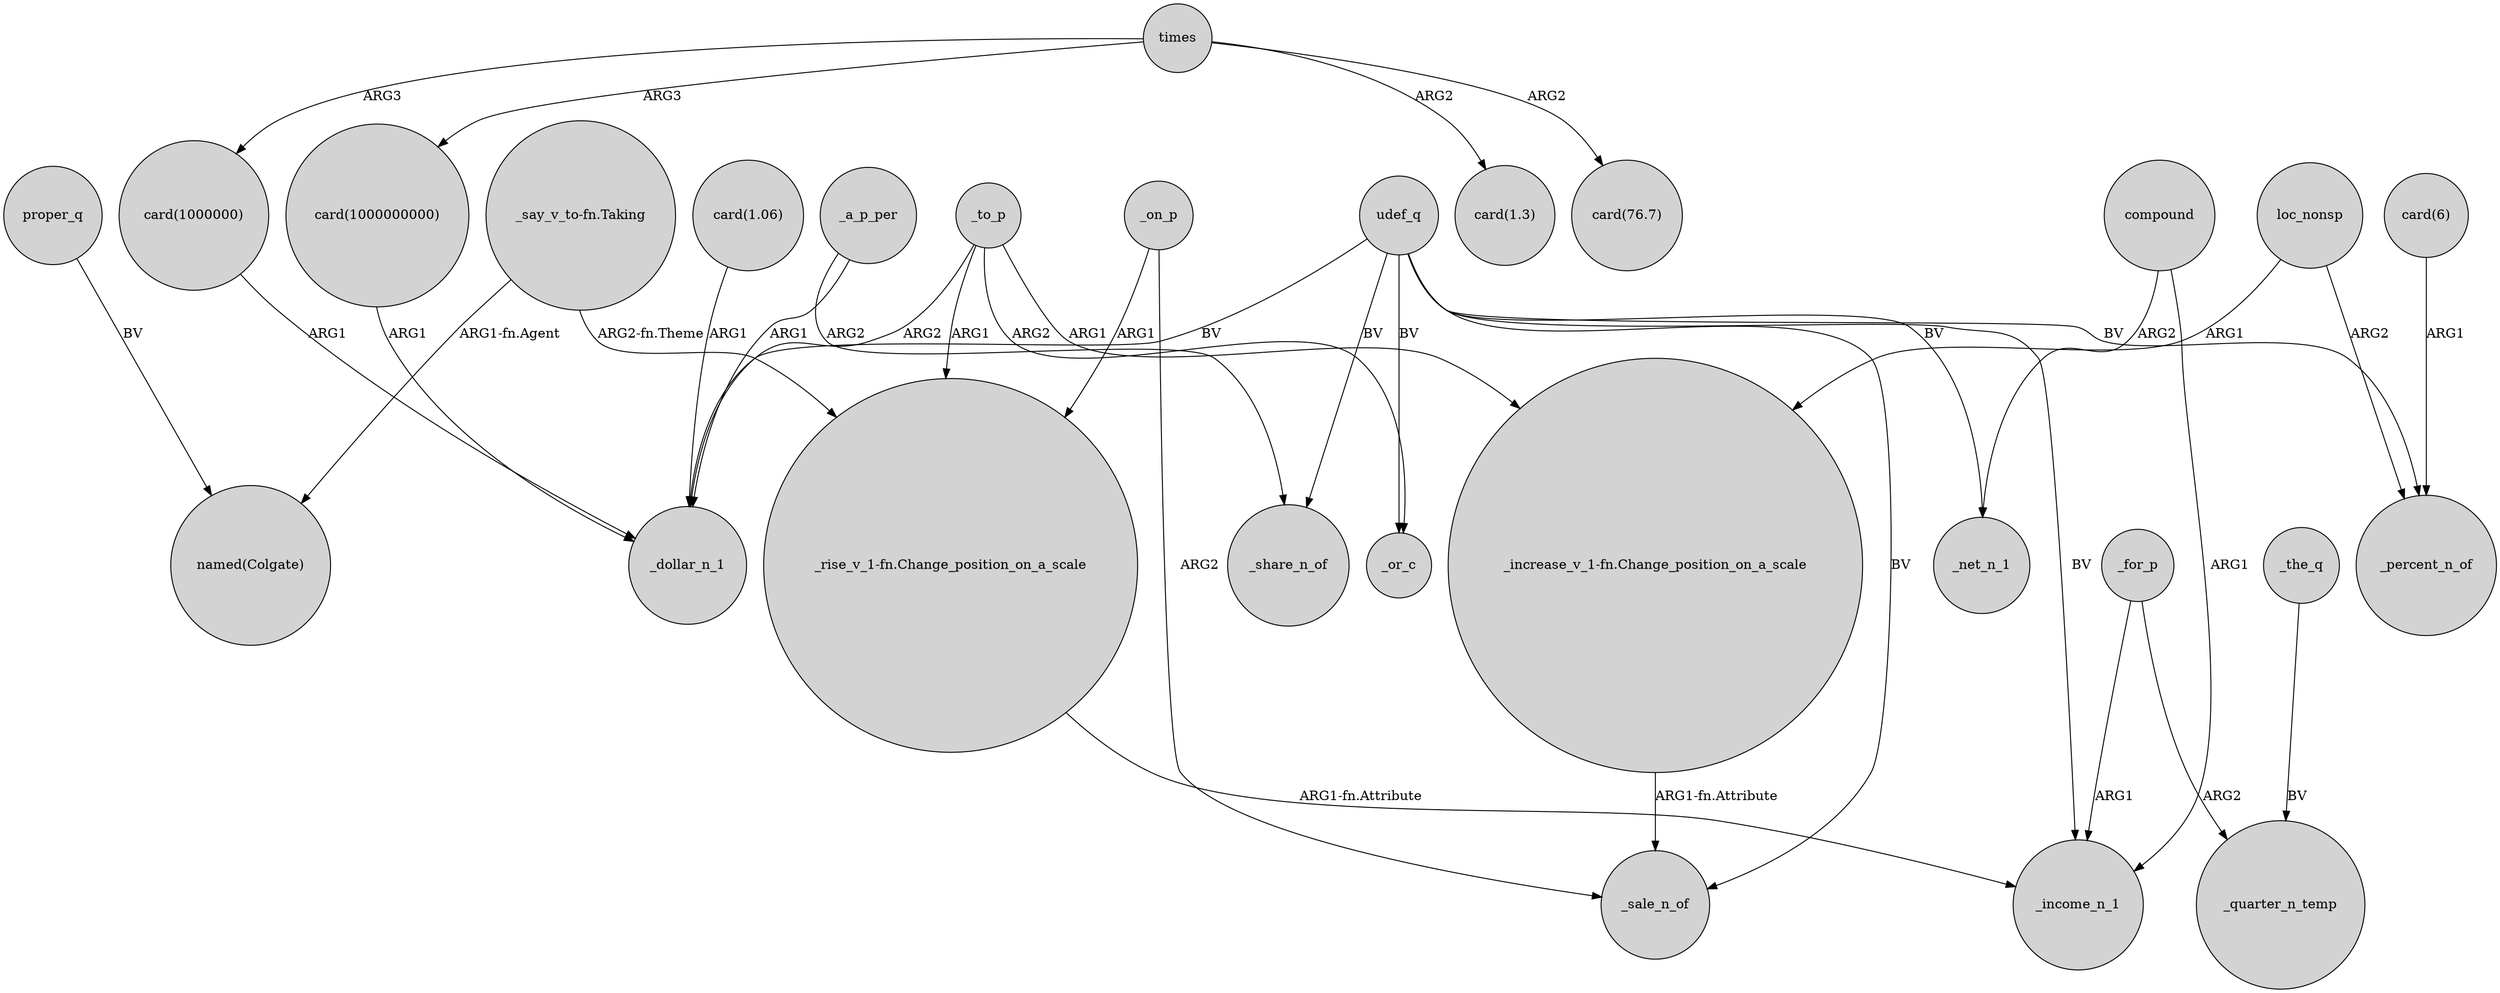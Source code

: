 digraph {
	node [shape=circle style=filled]
	"_say_v_to-fn.Taking" -> "_rise_v_1-fn.Change_position_on_a_scale" [label="ARG2-fn.Theme"]
	"card(1000000000)" -> _dollar_n_1 [label=ARG1]
	_to_p -> _or_c [label=ARG2]
	times -> "card(1.3)" [label=ARG2]
	times -> "card(76.7)" [label=ARG2]
	compound -> _net_n_1 [label=ARG2]
	_on_p -> _sale_n_of [label=ARG2]
	"_rise_v_1-fn.Change_position_on_a_scale" -> _income_n_1 [label="ARG1-fn.Attribute"]
	udef_q -> _income_n_1 [label=BV]
	_to_p -> "_rise_v_1-fn.Change_position_on_a_scale" [label=ARG1]
	_for_p -> _income_n_1 [label=ARG1]
	_the_q -> _quarter_n_temp [label=BV]
	times -> "card(1000000)" [label=ARG3]
	_to_p -> "_increase_v_1-fn.Change_position_on_a_scale" [label=ARG1]
	udef_q -> _sale_n_of [label=BV]
	_to_p -> _dollar_n_1 [label=ARG2]
	times -> "card(1000000000)" [label=ARG3]
	udef_q -> _or_c [label=BV]
	"card(6)" -> _percent_n_of [label=ARG1]
	compound -> _income_n_1 [label=ARG1]
	"_say_v_to-fn.Taking" -> "named(Colgate)" [label="ARG1-fn.Agent"]
	_a_p_per -> _share_n_of [label=ARG2]
	_for_p -> _quarter_n_temp [label=ARG2]
	udef_q -> _percent_n_of [label=BV]
	udef_q -> _share_n_of [label=BV]
	udef_q -> _net_n_1 [label=BV]
	udef_q -> _dollar_n_1 [label=BV]
	"card(1000000)" -> _dollar_n_1 [label=ARG1]
	_a_p_per -> _dollar_n_1 [label=ARG1]
	_on_p -> "_rise_v_1-fn.Change_position_on_a_scale" [label=ARG1]
	"card(1.06)" -> _dollar_n_1 [label=ARG1]
	proper_q -> "named(Colgate)" [label=BV]
	"_increase_v_1-fn.Change_position_on_a_scale" -> _sale_n_of [label="ARG1-fn.Attribute"]
	loc_nonsp -> "_increase_v_1-fn.Change_position_on_a_scale" [label=ARG1]
	loc_nonsp -> _percent_n_of [label=ARG2]
}
